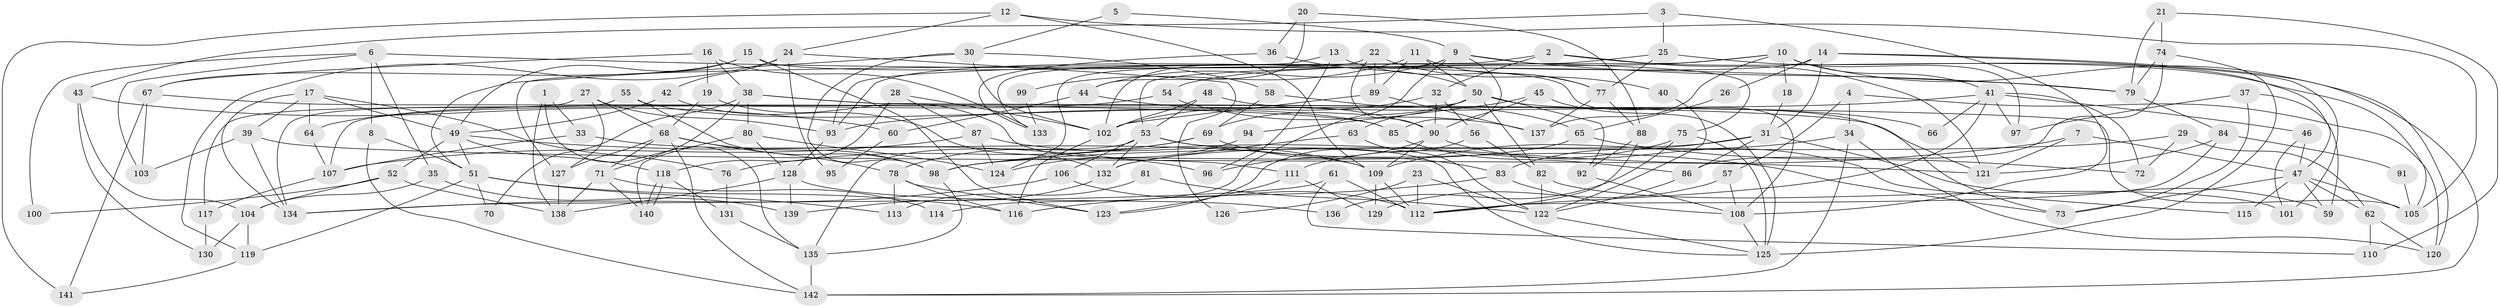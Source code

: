 // Generated by graph-tools (version 1.1) at 2025/49/03/09/25 04:49:42]
// undirected, 142 vertices, 284 edges
graph export_dot {
graph [start="1"]
  node [color=gray90,style=filled];
  1;
  2;
  3;
  4;
  5;
  6;
  7;
  8;
  9;
  10;
  11;
  12;
  13;
  14;
  15;
  16;
  17;
  18;
  19;
  20;
  21;
  22;
  23;
  24;
  25;
  26;
  27;
  28;
  29;
  30;
  31;
  32;
  33;
  34;
  35;
  36;
  37;
  38;
  39;
  40;
  41;
  42;
  43;
  44;
  45;
  46;
  47;
  48;
  49;
  50;
  51;
  52;
  53;
  54;
  55;
  56;
  57;
  58;
  59;
  60;
  61;
  62;
  63;
  64;
  65;
  66;
  67;
  68;
  69;
  70;
  71;
  72;
  73;
  74;
  75;
  76;
  77;
  78;
  79;
  80;
  81;
  82;
  83;
  84;
  85;
  86;
  87;
  88;
  89;
  90;
  91;
  92;
  93;
  94;
  95;
  96;
  97;
  98;
  99;
  100;
  101;
  102;
  103;
  104;
  105;
  106;
  107;
  108;
  109;
  110;
  111;
  112;
  113;
  114;
  115;
  116;
  117;
  118;
  119;
  120;
  121;
  122;
  123;
  124;
  125;
  126;
  127;
  128;
  129;
  130;
  131;
  132;
  133;
  134;
  135;
  136;
  137;
  138;
  139;
  140;
  141;
  142;
  1 -- 138;
  1 -- 135;
  1 -- 33;
  2 -- 121;
  2 -- 32;
  2 -- 105;
  2 -- 127;
  3 -- 25;
  3 -- 108;
  3 -- 43;
  4 -- 120;
  4 -- 57;
  4 -- 34;
  5 -- 9;
  5 -- 30;
  6 -- 103;
  6 -- 8;
  6 -- 35;
  6 -- 79;
  6 -- 100;
  7 -- 47;
  7 -- 121;
  7 -- 98;
  8 -- 51;
  8 -- 142;
  9 -- 85;
  9 -- 44;
  9 -- 75;
  9 -- 79;
  9 -- 102;
  9 -- 114;
  10 -- 93;
  10 -- 137;
  10 -- 18;
  10 -- 41;
  10 -- 54;
  10 -- 97;
  10 -- 142;
  11 -- 50;
  11 -- 77;
  11 -- 89;
  11 -- 99;
  12 -- 109;
  12 -- 105;
  12 -- 24;
  12 -- 141;
  13 -- 77;
  13 -- 96;
  13 -- 133;
  14 -- 93;
  14 -- 31;
  14 -- 26;
  14 -- 101;
  14 -- 120;
  15 -- 49;
  15 -- 67;
  15 -- 108;
  15 -- 123;
  16 -- 19;
  16 -- 67;
  16 -- 38;
  16 -- 133;
  17 -- 76;
  17 -- 49;
  17 -- 39;
  17 -- 64;
  17 -- 134;
  18 -- 31;
  19 -- 111;
  19 -- 68;
  20 -- 88;
  20 -- 36;
  20 -- 44;
  21 -- 79;
  21 -- 74;
  21 -- 110;
  22 -- 90;
  22 -- 89;
  22 -- 40;
  22 -- 124;
  23 -- 112;
  23 -- 122;
  23 -- 126;
  24 -- 119;
  24 -- 42;
  24 -- 95;
  24 -- 126;
  25 -- 53;
  25 -- 47;
  25 -- 77;
  26 -- 65;
  27 -- 93;
  27 -- 127;
  27 -- 68;
  27 -- 117;
  28 -- 118;
  28 -- 87;
  28 -- 102;
  29 -- 72;
  29 -- 62;
  29 -- 98;
  30 -- 98;
  30 -- 102;
  30 -- 51;
  30 -- 58;
  31 -- 59;
  31 -- 132;
  31 -- 83;
  31 -- 86;
  32 -- 102;
  32 -- 56;
  32 -- 90;
  33 -- 107;
  33 -- 109;
  34 -- 142;
  34 -- 109;
  34 -- 120;
  35 -- 104;
  35 -- 139;
  36 -- 133;
  36 -- 50;
  37 -- 97;
  37 -- 73;
  37 -- 59;
  38 -- 105;
  38 -- 70;
  38 -- 71;
  38 -- 80;
  38 -- 121;
  39 -- 121;
  39 -- 103;
  39 -- 134;
  40 -- 122;
  41 -- 46;
  41 -- 66;
  41 -- 72;
  41 -- 93;
  41 -- 97;
  41 -- 112;
  42 -- 132;
  42 -- 49;
  43 -- 104;
  43 -- 60;
  43 -- 130;
  44 -- 90;
  44 -- 60;
  45 -- 90;
  45 -- 125;
  45 -- 94;
  46 -- 101;
  46 -- 47;
  47 -- 62;
  47 -- 73;
  47 -- 59;
  47 -- 105;
  47 -- 115;
  48 -- 53;
  48 -- 102;
  48 -- 66;
  49 -- 51;
  49 -- 52;
  49 -- 96;
  49 -- 118;
  50 -- 69;
  50 -- 107;
  50 -- 63;
  50 -- 73;
  50 -- 82;
  50 -- 92;
  51 -- 116;
  51 -- 70;
  51 -- 113;
  51 -- 119;
  52 -- 138;
  52 -- 100;
  52 -- 104;
  53 -- 135;
  53 -- 106;
  53 -- 73;
  53 -- 125;
  53 -- 132;
  54 -- 137;
  54 -- 64;
  55 -- 134;
  55 -- 98;
  55 -- 85;
  56 -- 82;
  56 -- 123;
  57 -- 108;
  57 -- 129;
  58 -- 69;
  58 -- 65;
  60 -- 95;
  61 -- 112;
  61 -- 134;
  61 -- 110;
  62 -- 110;
  62 -- 120;
  63 -- 132;
  63 -- 122;
  64 -- 107;
  65 -- 98;
  65 -- 72;
  67 -- 85;
  67 -- 141;
  67 -- 103;
  68 -- 98;
  68 -- 71;
  68 -- 78;
  68 -- 127;
  68 -- 142;
  69 -- 83;
  69 -- 78;
  69 -- 76;
  71 -- 114;
  71 -- 138;
  71 -- 140;
  74 -- 79;
  74 -- 125;
  74 -- 86;
  75 -- 125;
  75 -- 111;
  75 -- 136;
  76 -- 131;
  77 -- 88;
  77 -- 137;
  78 -- 116;
  78 -- 113;
  78 -- 123;
  79 -- 84;
  80 -- 140;
  80 -- 124;
  80 -- 128;
  81 -- 122;
  81 -- 113;
  82 -- 122;
  82 -- 101;
  83 -- 108;
  83 -- 116;
  84 -- 112;
  84 -- 91;
  84 -- 121;
  85 -- 86;
  86 -- 122;
  87 -- 124;
  87 -- 109;
  87 -- 107;
  88 -- 92;
  88 -- 112;
  89 -- 102;
  89 -- 137;
  90 -- 109;
  90 -- 96;
  90 -- 115;
  91 -- 105;
  92 -- 108;
  93 -- 128;
  94 -- 124;
  98 -- 135;
  99 -- 133;
  102 -- 116;
  104 -- 130;
  104 -- 119;
  106 -- 134;
  106 -- 112;
  107 -- 117;
  108 -- 125;
  109 -- 112;
  109 -- 129;
  111 -- 123;
  111 -- 129;
  117 -- 130;
  118 -- 140;
  118 -- 140;
  118 -- 131;
  119 -- 141;
  122 -- 125;
  127 -- 138;
  128 -- 138;
  128 -- 136;
  128 -- 139;
  131 -- 135;
  132 -- 139;
  135 -- 142;
}
